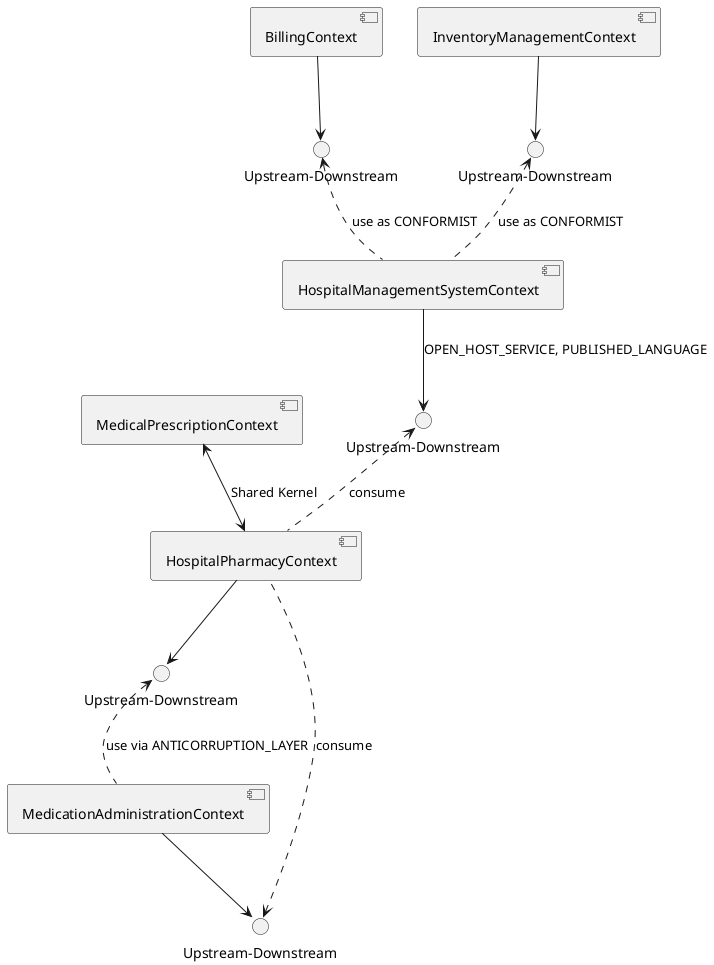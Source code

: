 @startuml

skinparam componentStyle uml2

component [MedicalPrescriptionContext]
component [HospitalPharmacyContext]
component [MedicationAdministrationContext]
component [HospitalManagementSystemContext]
component [BillingContext]
component [InventoryManagementContext]

[MedicalPrescriptionContext]<-->[HospitalPharmacyContext] : Shared Kernel

interface "Upstream-Downstream" as HospitalPharmacyContext_to_MedicationAdministrationContext
[MedicationAdministrationContext] --> HospitalPharmacyContext_to_MedicationAdministrationContext
HospitalPharmacyContext_to_MedicationAdministrationContext <.. [HospitalPharmacyContext] : consume

interface "Upstream-Downstream" as HospitalPharmacyContext_to_HospitalManagementSystemContext
[HospitalManagementSystemContext] --> HospitalPharmacyContext_to_HospitalManagementSystemContext : OPEN_HOST_SERVICE, PUBLISHED_LANGUAGE
HospitalPharmacyContext_to_HospitalManagementSystemContext <.. [HospitalPharmacyContext] : consume

interface "Upstream-Downstream" as MedicationAdministrationContext_to_HospitalPharmacyContext
[HospitalPharmacyContext] --> MedicationAdministrationContext_to_HospitalPharmacyContext
MedicationAdministrationContext_to_HospitalPharmacyContext <.. [MedicationAdministrationContext] : use via ANTICORRUPTION_LAYER

interface "Upstream-Downstream" as HospitalManagementSystemContext_to_BillingContext
[BillingContext] --> HospitalManagementSystemContext_to_BillingContext
HospitalManagementSystemContext_to_BillingContext <.. [HospitalManagementSystemContext] : use as CONFORMIST

interface "Upstream-Downstream" as HospitalManagementSystemContext_to_InventoryManagementContext
[InventoryManagementContext] --> HospitalManagementSystemContext_to_InventoryManagementContext
HospitalManagementSystemContext_to_InventoryManagementContext <.. [HospitalManagementSystemContext] : use as CONFORMIST



@enduml
